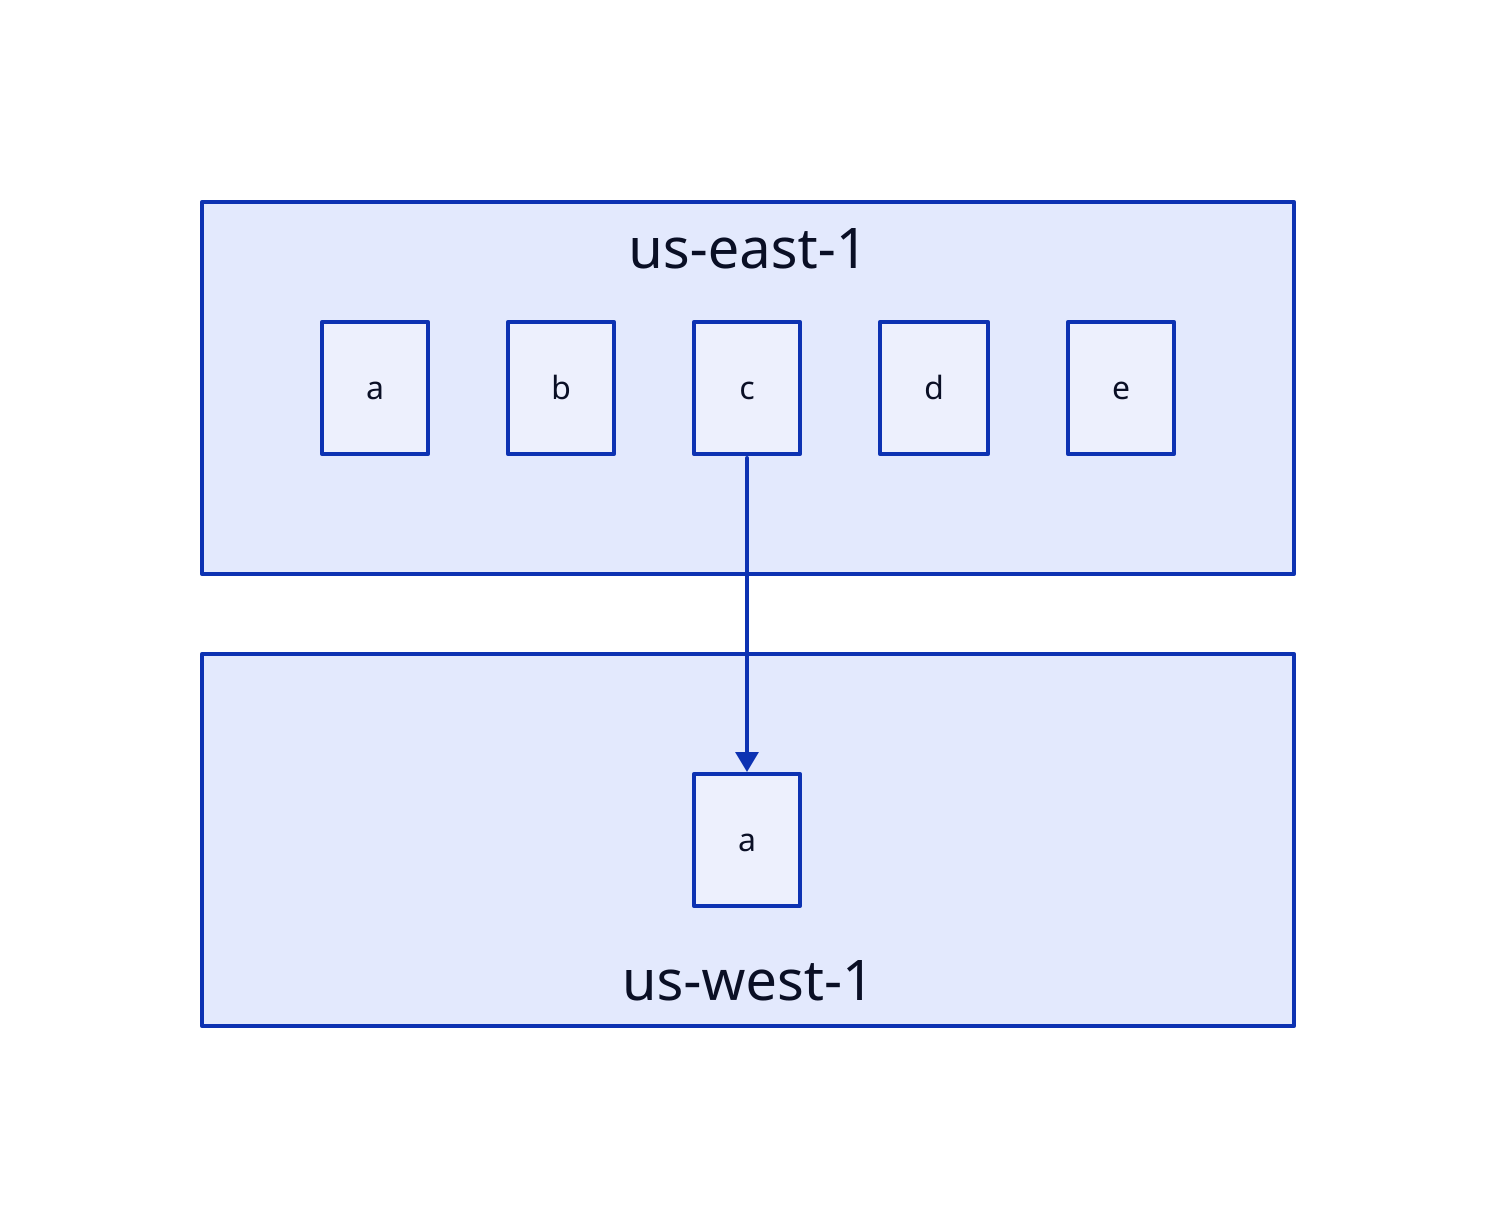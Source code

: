 classes: {
  invisible: {
    style.opacity: 0
    label: a
  }
}

grid-columns: 1
us-east-1: {
  grid-rows: 1
  a
  b
  c
  d
  e
}

us-west-1: {
  grid-rows: 1
  pad1.class: invisible
  pad2.class: invisible
  a
  # Move the label so it doesn't go through the connection
  label.near: bottom-center
}

us-east-1.c -> us-west-1.a
